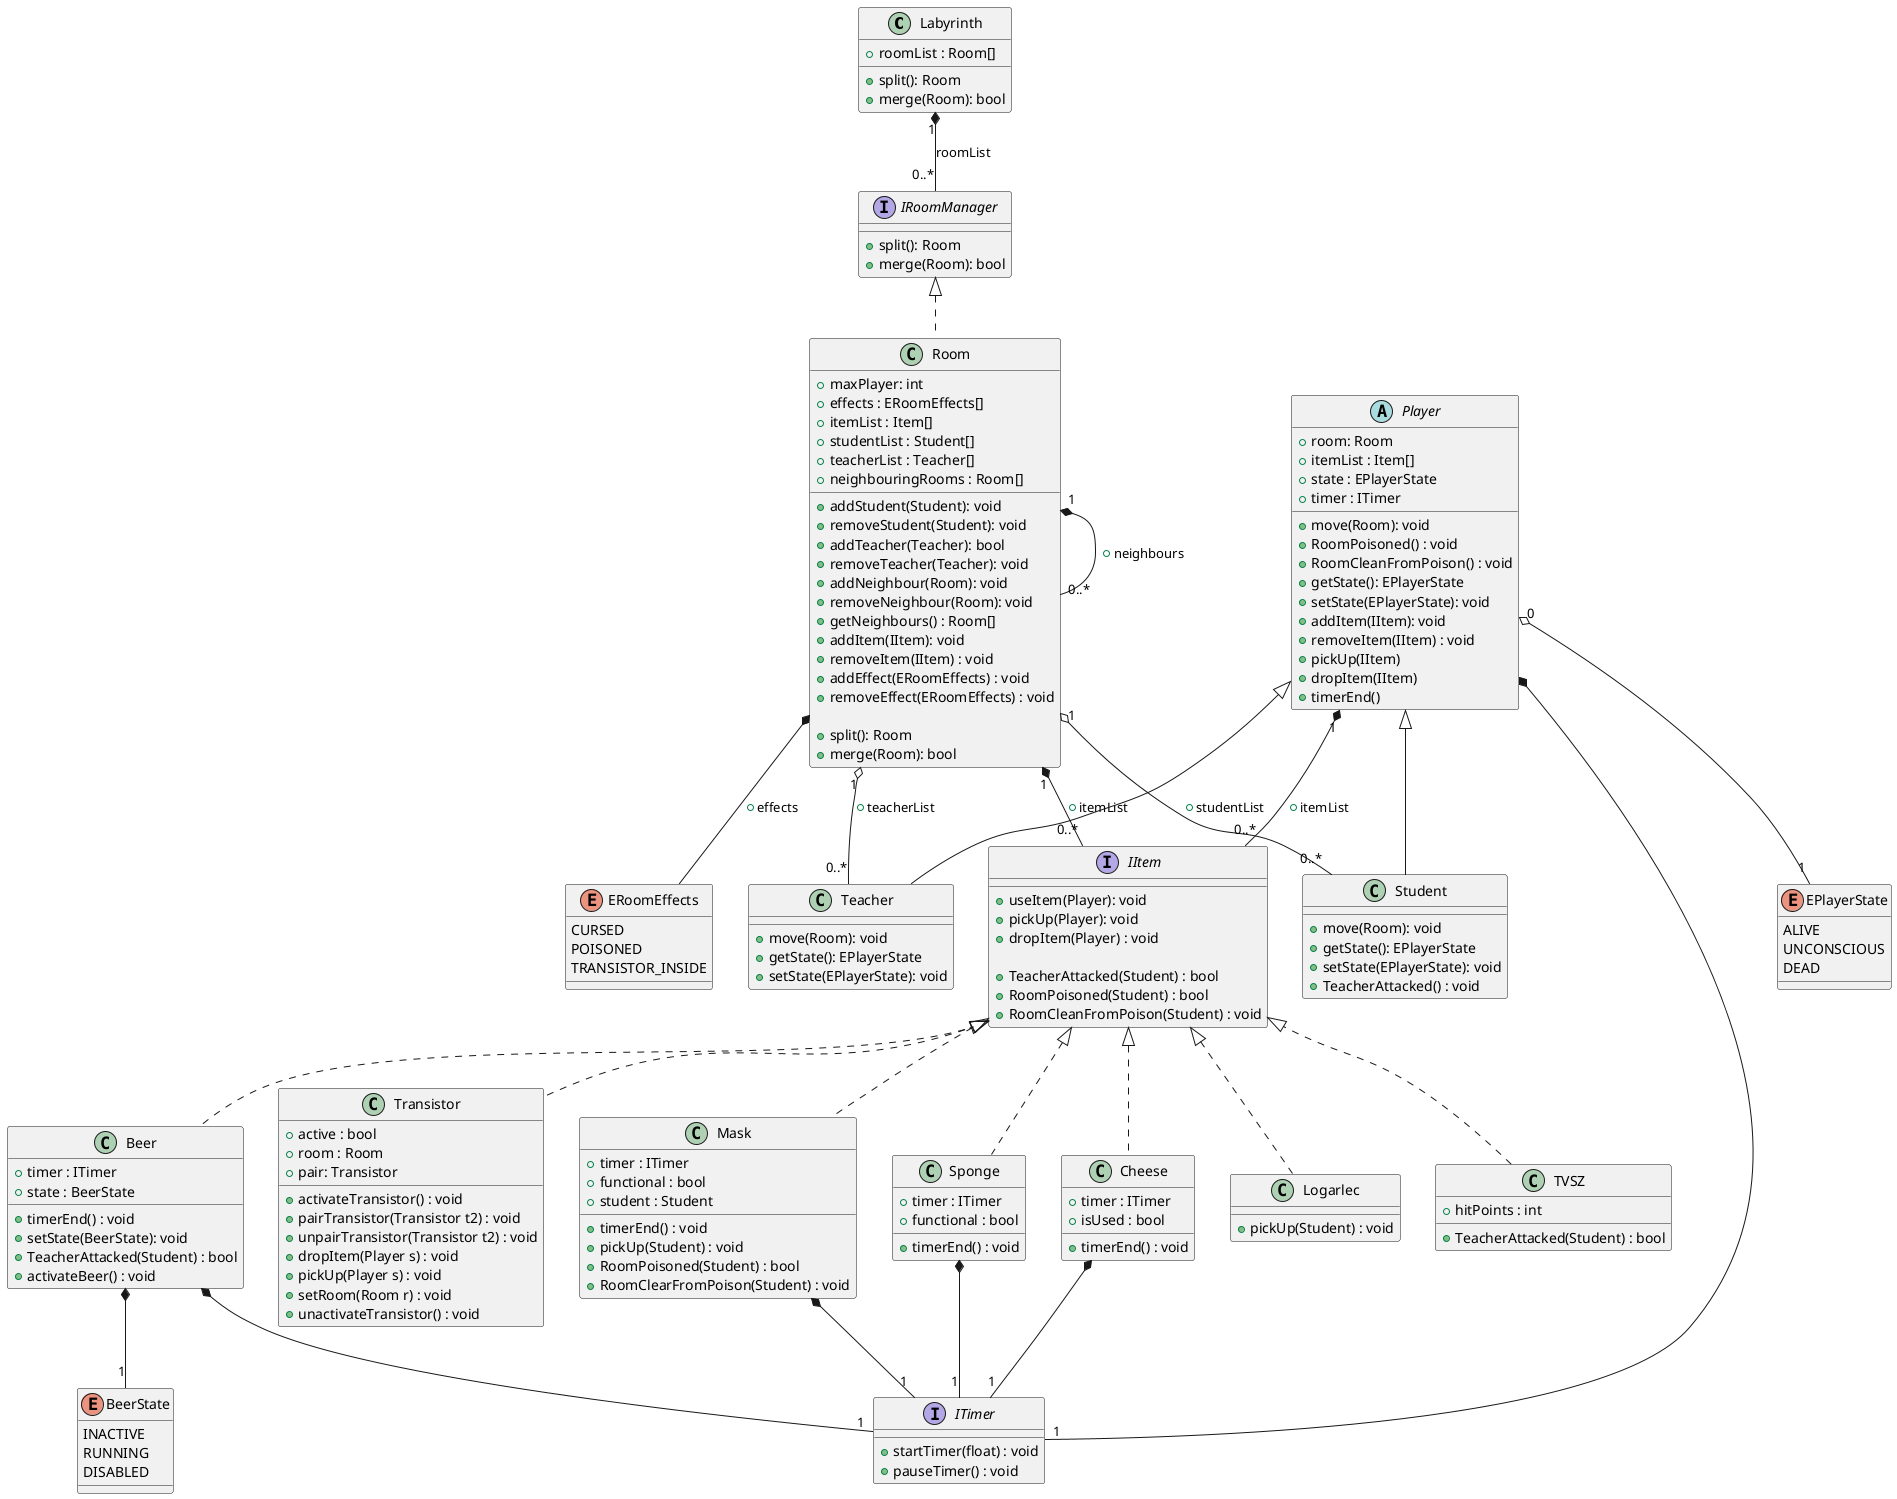 @startuml UML

class Labyrinth {
    +roomList : Room[]

    + split(): Room
    + merge(Room): bool
}

Labyrinth "1" *-- "0..*" IRoomManager: roomList

interface IRoomManager {
    + split(): Room
    + merge(Room): bool
}

/' Removed implementing IItemHolder '/
class Room implements IRoomManager {
    + maxPlayer: int
    + effects : ERoomEffects[]
    + itemList : Item[]
    + studentList : Student[]
    + teacherList : Teacher[]
    + neighbouringRooms : Room[]

    + addStudent(Student): void
    + removeStudent(Student): void
    + addTeacher(Teacher): bool
    + removeTeacher(Teacher): void
    + addNeighbour(Room): void
    + removeNeighbour(Room): void
    + getNeighbours() : Room[]
    + addItem(IItem): void
    + removeItem(IItem) : void
    + addEffect(ERoomEffects) : void
    + removeEffect(ERoomEffects) : void

    + split(): Room
    + merge(Room): bool
}

Room "1" o-- "0..*" Student: + studentList
Room "1" o-- "0..*" Teacher: + teacherList
Room "1" *-- "0..*" Room: + neighbours
Room "1" *-- "0..*" IItem: + itemList
Room *-- ERoomEffects: + effects


enum EPlayerState {
    ALIVE
    UNCONSCIOUS
    DEAD
}

/' Removed implementing IItemHolder '/
abstract class Player {
    + room: Room
    + itemList : Item[]
    + state : EPlayerState
    + timer : ITimer

    + move(Room): void
    + RoomPoisoned() : void
    + RoomCleanFromPoison() : void
    + getState(): EPlayerState
    + setState(EPlayerState): void
    + addItem(IItem): void
    + removeItem(IItem) : void
    + pickUp(IItem)
    + dropItem(IItem)
    + timerEnd()
}

Player "0" o-- "1" EPlayerState
Player "1" *-- "0..*" IItem: + itemList
Player *-- "1" ITimer

interface IItem {
    + useItem(Player): void
    + pickUp(Player): void
    + dropItem(Player) : void

    + TeacherAttacked(Student) : bool
    + RoomPoisoned(Student) : bool
    + RoomCleanFromPoison(Student) : void
}

class Teacher extends Player{
    + move(Room): void
    + getState(): EPlayerState
    + setState(EPlayerState): void
}

class Student extends Player{
    + move(Room): void
    + getState(): EPlayerState
    + setState(EPlayerState): void
    + TeacherAttacked() : void
}

/' interface IItemHolder {
    + addItemy(Item: Item): void
    + removeItem(Item: Item): void
} '/

enum ERoomEffects {
    CURSED
    POISONED
    TRANSISTOR_INSIDE
}

interface ITimer {
    + startTimer(float) : void
    + pauseTimer() : void
}

class TVSZ implements IItem {
    + hitPoints : int

    + TeacherAttacked(Student) : bool
}

class Transistor implements IItem  {
    + active : bool
    + room : Room
    + pair: Transistor

    + activateTransistor() : void
    + pairTransistor(Transistor t2) : void
    + unpairTransistor(Transistor t2) : void
    + dropItem(Player s) : void
    + pickUp(Player s) : void
    + setRoom(Room r) : void
    + unactivateTransistor() : void
}

enum BeerState {
    INACTIVE
    RUNNING
    DISABLED
}

class Beer implements IItem {
    + timer : ITimer
    + state : BeerState
    
    + timerEnd() : void
    + setState(BeerState): void
    + TeacherAttacked(Student) : bool
    + activateBeer() : void
}
Beer *-- "1" ITimer
Beer *-- "1" BeerState

class Mask implements IItem  {
    + timer : ITimer
    + functional : bool
    + student : Student

    + timerEnd() : void
    + pickUp(Student) : void
    + RoomPoisoned(Student) : bool
    + RoomClearFromPoison(Student) : void

}
Mask *-- "1" ITimer

class Sponge  implements IItem {
    + timer : ITimer
    + functional : bool

    + timerEnd() : void
}
Sponge *-- "1" ITimer

class Cheese  implements IItem {
    + timer : ITimer
    + isUsed : bool

    + timerEnd() : void
}
Cheese *-- "1" ITimer

class Logarlec  implements IItem  {
    + pickUp(Student) : void
}



@enduml
